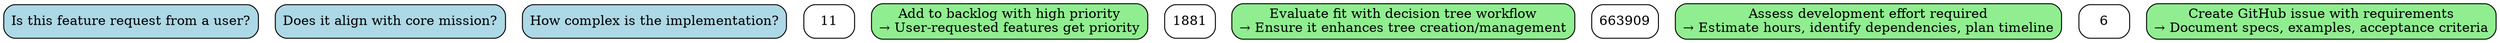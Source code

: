 digraph DecisionTree {
    rankdir=TD;
    node [shape=box, style=rounded];
    d8ef8f67 [label="Is this feature request from a user?", fillcolor=lightblue, style="rounded,filled"];
    eecf0658 [label="Does it align with core mission?", fillcolor=lightblue, style="rounded,filled"];
    ab291a35 [label="How complex is the implementation?", fillcolor=lightblue, style="rounded,filled"];
    11d41f9e [label="Add to backlog with high priority\n→ User-requested features get priority", fillcolor=lightgreen, style="rounded,filled"];
    1881ac0e [label="Evaluate fit with decision tree workflow\n→ Ensure it enhances tree creation/management", fillcolor=lightgreen, style="rounded,filled"];
    663909f6 [label="Assess development effort required\n→ Estimate hours, identify dependencies, plan timeline", fillcolor=lightgreen, style="rounded,filled"];
    6bc6b9e9 [label="Create GitHub issue with requirements\n→ Document specs, examples, acceptance criteria", fillcolor=lightgreen, style="rounded,filled"];
}